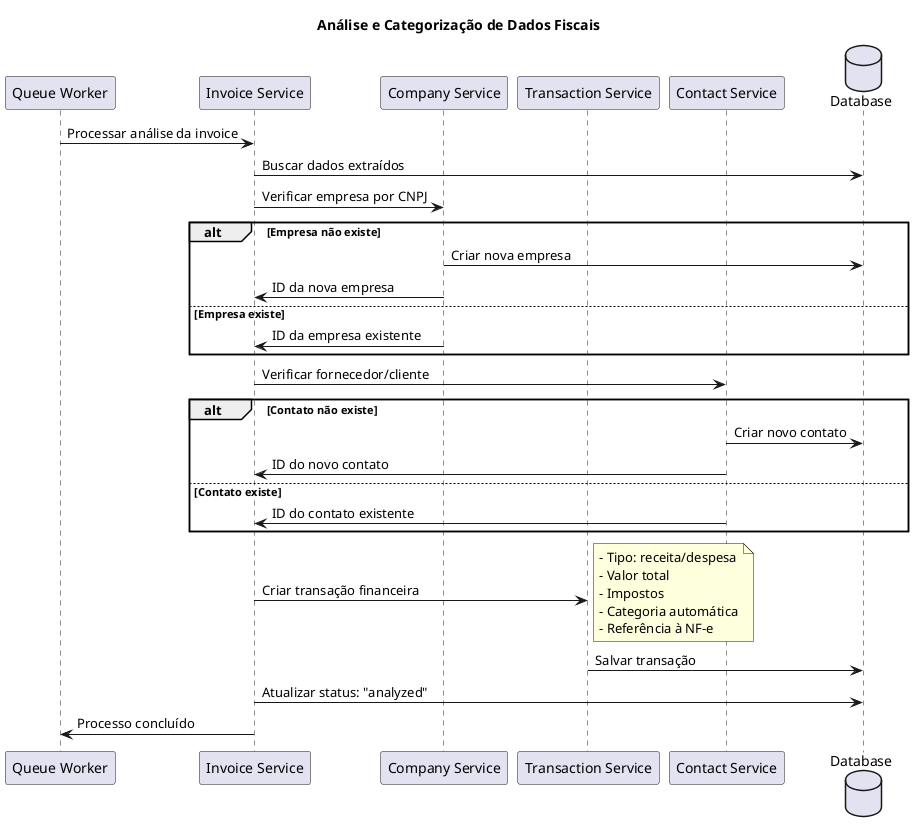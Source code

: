 @startuml analyze-and-categorize
title Análise e Categorização de Dados Fiscais

participant "Queue Worker" as QW
participant "Invoice Service" as IS
participant "Company Service" as CS
participant "Transaction Service" as TS
participant "Contact Service" as CNS
database "Database" as DB

QW -> IS: Processar análise da invoice
IS -> DB: Buscar dados extraídos

IS -> CS: Verificar empresa por CNPJ
alt Empresa não existe
    CS -> DB: Criar nova empresa
    CS -> IS: ID da nova empresa
else Empresa existe
    CS -> IS: ID da empresa existente
end

IS -> CNS: Verificar fornecedor/cliente
alt Contato não existe
    CNS -> DB: Criar novo contato
    CNS -> IS: ID do novo contato
else Contato existe
    CNS -> IS: ID do contato existente
end

IS -> TS: Criar transação financeira
note right
  - Tipo: receita/despesa
  - Valor total
  - Impostos
  - Categoria automática
  - Referência à NF-e
end note

TS -> DB: Salvar transação
IS -> DB: Atualizar status: "analyzed"
IS -> QW: Processo concluído

@enduml